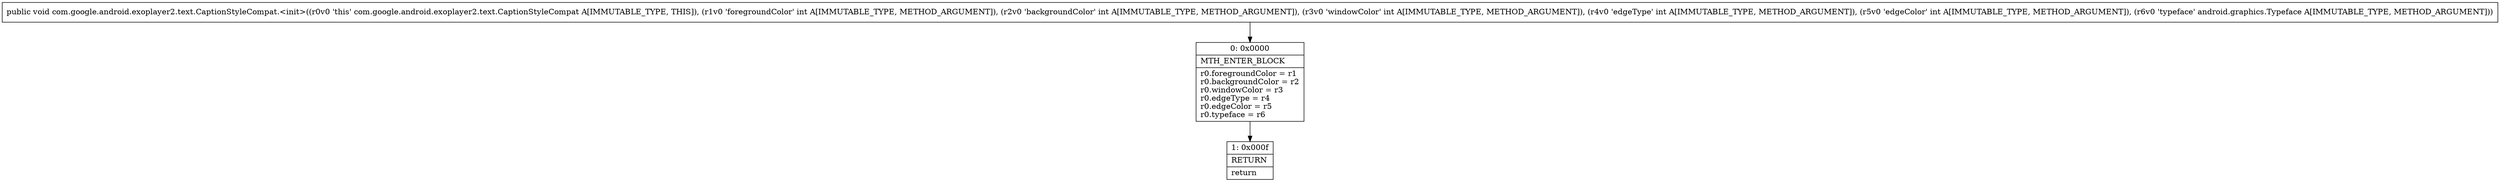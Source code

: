 digraph "CFG forcom.google.android.exoplayer2.text.CaptionStyleCompat.\<init\>(IIIIILandroid\/graphics\/Typeface;)V" {
Node_0 [shape=record,label="{0\:\ 0x0000|MTH_ENTER_BLOCK\l|r0.foregroundColor = r1\lr0.backgroundColor = r2\lr0.windowColor = r3\lr0.edgeType = r4\lr0.edgeColor = r5\lr0.typeface = r6\l}"];
Node_1 [shape=record,label="{1\:\ 0x000f|RETURN\l|return\l}"];
MethodNode[shape=record,label="{public void com.google.android.exoplayer2.text.CaptionStyleCompat.\<init\>((r0v0 'this' com.google.android.exoplayer2.text.CaptionStyleCompat A[IMMUTABLE_TYPE, THIS]), (r1v0 'foregroundColor' int A[IMMUTABLE_TYPE, METHOD_ARGUMENT]), (r2v0 'backgroundColor' int A[IMMUTABLE_TYPE, METHOD_ARGUMENT]), (r3v0 'windowColor' int A[IMMUTABLE_TYPE, METHOD_ARGUMENT]), (r4v0 'edgeType' int A[IMMUTABLE_TYPE, METHOD_ARGUMENT]), (r5v0 'edgeColor' int A[IMMUTABLE_TYPE, METHOD_ARGUMENT]), (r6v0 'typeface' android.graphics.Typeface A[IMMUTABLE_TYPE, METHOD_ARGUMENT])) }"];
MethodNode -> Node_0;
Node_0 -> Node_1;
}

